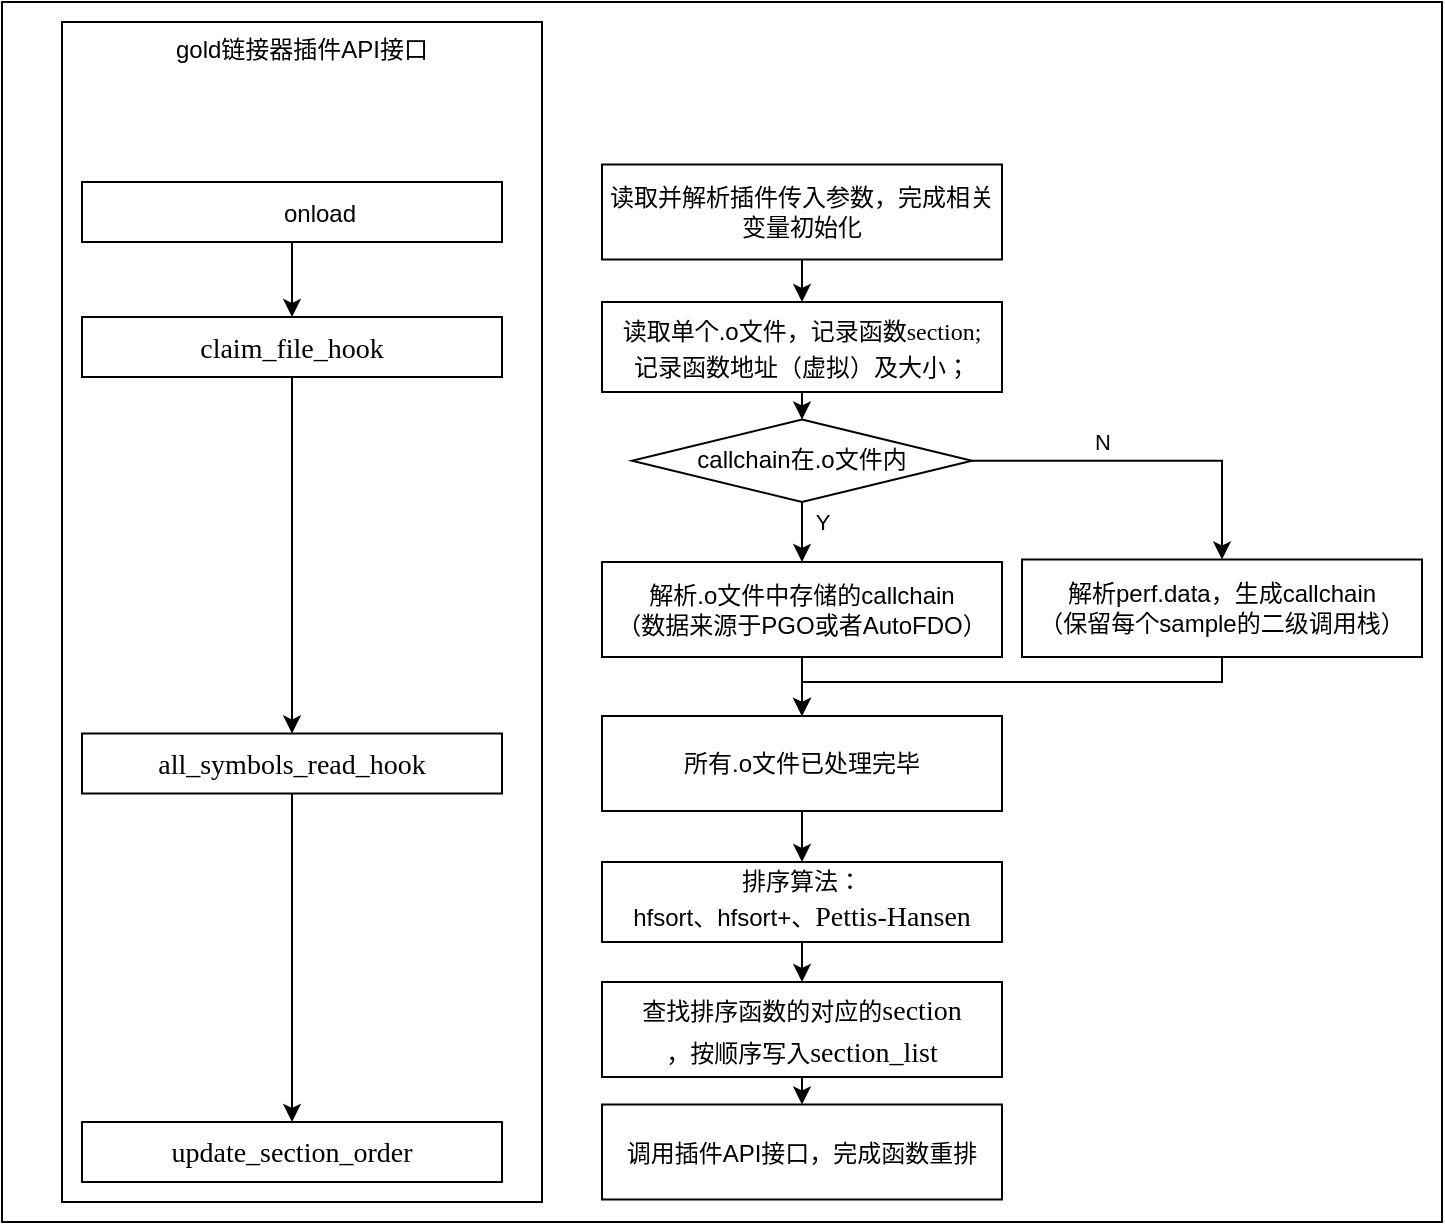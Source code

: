 <mxfile version="14.2.4" type="github">
  <diagram id="C5RBs43oDa-KdzZeNtuy" name="Page-1">
    <mxGraphModel dx="1422" dy="706" grid="1" gridSize="10" guides="1" tooltips="1" connect="1" arrows="1" fold="1" page="1" pageScale="1" pageWidth="827" pageHeight="1169" math="0" shadow="0">
      <root>
        <mxCell id="WIyWlLk6GJQsqaUBKTNV-0" />
        <mxCell id="WIyWlLk6GJQsqaUBKTNV-1" parent="WIyWlLk6GJQsqaUBKTNV-0" />
        <mxCell id="ErYdBKpMSOjXuHRG2v-B-8" value="" style="rounded=0;whiteSpace=wrap;html=1;align=center;" parent="WIyWlLk6GJQsqaUBKTNV-1" vertex="1">
          <mxGeometry x="40" y="180" width="720" height="610" as="geometry" />
        </mxCell>
        <mxCell id="ErYdBKpMSOjXuHRG2v-B-22" style="edgeStyle=orthogonalEdgeStyle;rounded=0;orthogonalLoop=1;jettySize=auto;html=1;exitX=0.5;exitY=1;exitDx=0;exitDy=0;entryX=0.5;entryY=0;entryDx=0;entryDy=0;" parent="WIyWlLk6GJQsqaUBKTNV-1" source="ErYdBKpMSOjXuHRG2v-B-3" target="ErYdBKpMSOjXuHRG2v-B-7" edge="1">
          <mxGeometry relative="1" as="geometry" />
        </mxCell>
        <mxCell id="ErYdBKpMSOjXuHRG2v-B-3" value="排序算法：&lt;br&gt;hfsort、hfsort+、&lt;span lang=&quot;EN-US&quot; style=&quot;font-size: 10.5pt ; line-height: 150% ; font-family: &amp;#34;times new roman&amp;#34; , serif&quot;&gt;Pettis-Hansen&lt;/span&gt;" style="rounded=0;whiteSpace=wrap;html=1;align=center;" parent="WIyWlLk6GJQsqaUBKTNV-1" vertex="1">
          <mxGeometry x="340" y="610" width="200" height="40" as="geometry" />
        </mxCell>
        <mxCell id="ErYdBKpMSOjXuHRG2v-B-35" value="Y" style="edgeStyle=orthogonalEdgeStyle;rounded=0;orthogonalLoop=1;jettySize=auto;html=1;exitX=0.5;exitY=1;exitDx=0;exitDy=0;entryX=0.5;entryY=0;entryDx=0;entryDy=0;" parent="WIyWlLk6GJQsqaUBKTNV-1" source="ErYdBKpMSOjXuHRG2v-B-4" target="ErYdBKpMSOjXuHRG2v-B-30" edge="1">
          <mxGeometry x="-0.333" y="10" relative="1" as="geometry">
            <mxPoint as="offset" />
          </mxGeometry>
        </mxCell>
        <mxCell id="ErYdBKpMSOjXuHRG2v-B-38" value="N" style="edgeStyle=orthogonalEdgeStyle;rounded=0;orthogonalLoop=1;jettySize=auto;html=1;exitX=1;exitY=0.5;exitDx=0;exitDy=0;entryX=0.5;entryY=0;entryDx=0;entryDy=0;" parent="WIyWlLk6GJQsqaUBKTNV-1" source="ErYdBKpMSOjXuHRG2v-B-4" target="ErYdBKpMSOjXuHRG2v-B-18" edge="1">
          <mxGeometry x="-0.254" y="9" relative="1" as="geometry">
            <mxPoint as="offset" />
          </mxGeometry>
        </mxCell>
        <mxCell id="ErYdBKpMSOjXuHRG2v-B-4" value="callchain在.o文件内" style="rhombus;whiteSpace=wrap;html=1;align=center;" parent="WIyWlLk6GJQsqaUBKTNV-1" vertex="1">
          <mxGeometry x="355" y="388.75" width="170" height="41.25" as="geometry" />
        </mxCell>
        <mxCell id="ErYdBKpMSOjXuHRG2v-B-34" style="edgeStyle=orthogonalEdgeStyle;rounded=0;orthogonalLoop=1;jettySize=auto;html=1;exitX=0.5;exitY=1;exitDx=0;exitDy=0;entryX=0.5;entryY=0;entryDx=0;entryDy=0;" parent="WIyWlLk6GJQsqaUBKTNV-1" source="ErYdBKpMSOjXuHRG2v-B-5" target="ErYdBKpMSOjXuHRG2v-B-4" edge="1">
          <mxGeometry relative="1" as="geometry" />
        </mxCell>
        <mxCell id="ErYdBKpMSOjXuHRG2v-B-5" value="&lt;font style=&quot;font-size: 12px&quot;&gt;读取单个.o文件，记录函数&lt;/font&gt;&lt;span lang=&quot;EN-US&quot; style=&quot;line-height: 150%&quot;&gt;&lt;font style=&quot;font-size: 12px&quot;&gt;&lt;font face=&quot;times new roman, serif&quot;&gt;section;&lt;/font&gt;&lt;br&gt;记录函数地址（虚拟）及大小；&lt;/font&gt;&lt;br&gt;&lt;/span&gt;" style="rounded=0;whiteSpace=wrap;html=1;align=center;" parent="WIyWlLk6GJQsqaUBKTNV-1" vertex="1">
          <mxGeometry x="340" y="330" width="200" height="45" as="geometry" />
        </mxCell>
        <mxCell id="ErYdBKpMSOjXuHRG2v-B-21" style="edgeStyle=orthogonalEdgeStyle;rounded=0;orthogonalLoop=1;jettySize=auto;html=1;exitX=0.5;exitY=1;exitDx=0;exitDy=0;entryX=0.5;entryY=0;entryDx=0;entryDy=0;" parent="WIyWlLk6GJQsqaUBKTNV-1" source="ErYdBKpMSOjXuHRG2v-B-6" target="ErYdBKpMSOjXuHRG2v-B-3" edge="1">
          <mxGeometry relative="1" as="geometry" />
        </mxCell>
        <mxCell id="ErYdBKpMSOjXuHRG2v-B-6" value="所有.o文件已处理完毕" style="rounded=0;whiteSpace=wrap;html=1;align=center;" parent="WIyWlLk6GJQsqaUBKTNV-1" vertex="1">
          <mxGeometry x="340" y="537" width="200" height="47.5" as="geometry" />
        </mxCell>
        <mxCell id="ErYdBKpMSOjXuHRG2v-B-37" style="edgeStyle=orthogonalEdgeStyle;rounded=0;orthogonalLoop=1;jettySize=auto;html=1;exitX=0.5;exitY=1;exitDx=0;exitDy=0;entryX=0.5;entryY=0;entryDx=0;entryDy=0;" parent="WIyWlLk6GJQsqaUBKTNV-1" source="ErYdBKpMSOjXuHRG2v-B-7" target="ErYdBKpMSOjXuHRG2v-B-24" edge="1">
          <mxGeometry relative="1" as="geometry" />
        </mxCell>
        <mxCell id="ErYdBKpMSOjXuHRG2v-B-7" value="查找排序函数的对应的&lt;span lang=&quot;EN-US&quot; style=&quot;font-size: 10.5pt ; line-height: 150% ; font-family: &amp;#34;times new roman&amp;#34; , serif&quot;&gt;section&lt;/span&gt;&lt;br&gt;，按顺序写入&lt;span lang=&quot;EN-US&quot; style=&quot;font-size: 10.5pt ; line-height: 150% ; font-family: &amp;#34;times new roman&amp;#34; , serif&quot;&gt;section_list&lt;/span&gt;" style="rounded=0;whiteSpace=wrap;html=1;align=center;" parent="WIyWlLk6GJQsqaUBKTNV-1" vertex="1">
          <mxGeometry x="340" y="670" width="200" height="47.5" as="geometry" />
        </mxCell>
        <mxCell id="ErYdBKpMSOjXuHRG2v-B-11" value="gold链接器插件API接口" style="rounded=0;whiteSpace=wrap;html=1;align=center;verticalAlign=top;" parent="WIyWlLk6GJQsqaUBKTNV-1" vertex="1">
          <mxGeometry x="70" y="190" width="240" height="590" as="geometry" />
        </mxCell>
        <mxCell id="ErYdBKpMSOjXuHRG2v-B-41" style="edgeStyle=orthogonalEdgeStyle;rounded=0;orthogonalLoop=1;jettySize=auto;html=1;exitX=0.5;exitY=1;exitDx=0;exitDy=0;entryX=0.5;entryY=0;entryDx=0;entryDy=0;" parent="WIyWlLk6GJQsqaUBKTNV-1" source="ErYdBKpMSOjXuHRG2v-B-12" target="ErYdBKpMSOjXuHRG2v-B-13" edge="1">
          <mxGeometry relative="1" as="geometry" />
        </mxCell>
        <mxCell id="ErYdBKpMSOjXuHRG2v-B-12" value="&lt;p class=&quot;MsoNormal&quot; style=&quot;text-indent: 21.0pt ; line-height: normal&quot;&gt;&lt;span style=&quot;text-indent: 21pt&quot;&gt;onload&lt;/span&gt;&lt;br&gt;&lt;/p&gt;" style="rounded=0;whiteSpace=wrap;html=1;align=center;" parent="WIyWlLk6GJQsqaUBKTNV-1" vertex="1">
          <mxGeometry x="80" y="270" width="210" height="30" as="geometry" />
        </mxCell>
        <mxCell id="ErYdBKpMSOjXuHRG2v-B-42" style="edgeStyle=orthogonalEdgeStyle;rounded=0;orthogonalLoop=1;jettySize=auto;html=1;exitX=0.5;exitY=1;exitDx=0;exitDy=0;entryX=0.5;entryY=0;entryDx=0;entryDy=0;" parent="WIyWlLk6GJQsqaUBKTNV-1" source="ErYdBKpMSOjXuHRG2v-B-13" target="ErYdBKpMSOjXuHRG2v-B-14" edge="1">
          <mxGeometry relative="1" as="geometry" />
        </mxCell>
        <mxCell id="ErYdBKpMSOjXuHRG2v-B-13" value="&lt;span lang=&quot;EN-US&quot; style=&quot;font-size: 10.5pt ; line-height: 150% ; font-family: &amp;#34;times new roman&amp;#34; , serif&quot;&gt;claim_file_hook&lt;/span&gt;" style="rounded=0;whiteSpace=wrap;html=1;align=center;" parent="WIyWlLk6GJQsqaUBKTNV-1" vertex="1">
          <mxGeometry x="80" y="337.5" width="210" height="30" as="geometry" />
        </mxCell>
        <mxCell id="ErYdBKpMSOjXuHRG2v-B-43" style="edgeStyle=orthogonalEdgeStyle;rounded=0;orthogonalLoop=1;jettySize=auto;html=1;exitX=0.5;exitY=1;exitDx=0;exitDy=0;entryX=0.5;entryY=0;entryDx=0;entryDy=0;" parent="WIyWlLk6GJQsqaUBKTNV-1" source="ErYdBKpMSOjXuHRG2v-B-14" target="ErYdBKpMSOjXuHRG2v-B-15" edge="1">
          <mxGeometry relative="1" as="geometry" />
        </mxCell>
        <mxCell id="ErYdBKpMSOjXuHRG2v-B-14" value="&lt;span lang=&quot;EN-US&quot; style=&quot;font-size: 10.5pt ; line-height: 150% ; font-family: &amp;#34;times new roman&amp;#34; , serif&quot;&gt;all_symbols_read_hook&lt;/span&gt;" style="rounded=0;whiteSpace=wrap;html=1;align=center;" parent="WIyWlLk6GJQsqaUBKTNV-1" vertex="1">
          <mxGeometry x="80" y="545.75" width="210" height="30" as="geometry" />
        </mxCell>
        <mxCell id="ErYdBKpMSOjXuHRG2v-B-15" value="&lt;span lang=&quot;EN-US&quot; style=&quot;font-size: 10.5pt ; line-height: 150% ; font-family: &amp;#34;times new roman&amp;#34; , serif&quot;&gt;update_section_order&lt;/span&gt;" style="rounded=0;whiteSpace=wrap;html=1;align=center;" parent="WIyWlLk6GJQsqaUBKTNV-1" vertex="1">
          <mxGeometry x="80" y="740" width="210" height="30" as="geometry" />
        </mxCell>
        <mxCell id="ErYdBKpMSOjXuHRG2v-B-39" style="edgeStyle=orthogonalEdgeStyle;rounded=0;orthogonalLoop=1;jettySize=auto;html=1;exitX=0.5;exitY=1;exitDx=0;exitDy=0;entryX=0.5;entryY=0;entryDx=0;entryDy=0;" parent="WIyWlLk6GJQsqaUBKTNV-1" source="ErYdBKpMSOjXuHRG2v-B-18" target="ErYdBKpMSOjXuHRG2v-B-6" edge="1">
          <mxGeometry relative="1" as="geometry">
            <Array as="points">
              <mxPoint x="650" y="520" />
              <mxPoint x="440" y="520" />
            </Array>
          </mxGeometry>
        </mxCell>
        <mxCell id="ErYdBKpMSOjXuHRG2v-B-18" value="解析perf.data，生成callchain&lt;br&gt;（保留每个sample的二级调用栈）" style="rounded=0;whiteSpace=wrap;html=1;align=center;" parent="WIyWlLk6GJQsqaUBKTNV-1" vertex="1">
          <mxGeometry x="550" y="458.75" width="200" height="48.75" as="geometry" />
        </mxCell>
        <mxCell id="ErYdBKpMSOjXuHRG2v-B-24" value="&lt;span lang=&quot;EN-US&quot; style=&quot;line-height: 150%&quot;&gt;调用插件API接口，完成函数&lt;/span&gt;&lt;font style=&quot;font-size: 12px&quot;&gt;重排&lt;/font&gt;" style="rounded=0;whiteSpace=wrap;html=1;align=center;" parent="WIyWlLk6GJQsqaUBKTNV-1" vertex="1">
          <mxGeometry x="340" y="731.25" width="200" height="47.5" as="geometry" />
        </mxCell>
        <mxCell id="ErYdBKpMSOjXuHRG2v-B-33" style="edgeStyle=orthogonalEdgeStyle;rounded=0;orthogonalLoop=1;jettySize=auto;html=1;exitX=0.5;exitY=1;exitDx=0;exitDy=0;entryX=0.5;entryY=0;entryDx=0;entryDy=0;" parent="WIyWlLk6GJQsqaUBKTNV-1" source="ErYdBKpMSOjXuHRG2v-B-28" target="ErYdBKpMSOjXuHRG2v-B-5" edge="1">
          <mxGeometry relative="1" as="geometry" />
        </mxCell>
        <mxCell id="ErYdBKpMSOjXuHRG2v-B-28" value="读取并解析插件传入参数，完成相关变量初始化" style="rounded=0;whiteSpace=wrap;html=1;align=center;" parent="WIyWlLk6GJQsqaUBKTNV-1" vertex="1">
          <mxGeometry x="340" y="261.25" width="200" height="47.5" as="geometry" />
        </mxCell>
        <mxCell id="ErYdBKpMSOjXuHRG2v-B-36" style="edgeStyle=orthogonalEdgeStyle;rounded=0;orthogonalLoop=1;jettySize=auto;html=1;exitX=0.5;exitY=1;exitDx=0;exitDy=0;entryX=0.5;entryY=0;entryDx=0;entryDy=0;" parent="WIyWlLk6GJQsqaUBKTNV-1" source="ErYdBKpMSOjXuHRG2v-B-30" target="ErYdBKpMSOjXuHRG2v-B-6" edge="1">
          <mxGeometry relative="1" as="geometry" />
        </mxCell>
        <mxCell id="ErYdBKpMSOjXuHRG2v-B-30" value="解析.o文件中存储的callchain&lt;br&gt;（数据来源于PGO或者AutoFDO）" style="rounded=0;whiteSpace=wrap;html=1;align=center;" parent="WIyWlLk6GJQsqaUBKTNV-1" vertex="1">
          <mxGeometry x="340" y="460" width="200" height="47.5" as="geometry" />
        </mxCell>
        <mxCell id="ErYdBKpMSOjXuHRG2v-B-40" style="edgeStyle=orthogonalEdgeStyle;rounded=0;orthogonalLoop=1;jettySize=auto;html=1;exitX=0.5;exitY=1;exitDx=0;exitDy=0;" parent="WIyWlLk6GJQsqaUBKTNV-1" source="ErYdBKpMSOjXuHRG2v-B-4" target="ErYdBKpMSOjXuHRG2v-B-4" edge="1">
          <mxGeometry relative="1" as="geometry" />
        </mxCell>
      </root>
    </mxGraphModel>
  </diagram>
</mxfile>
